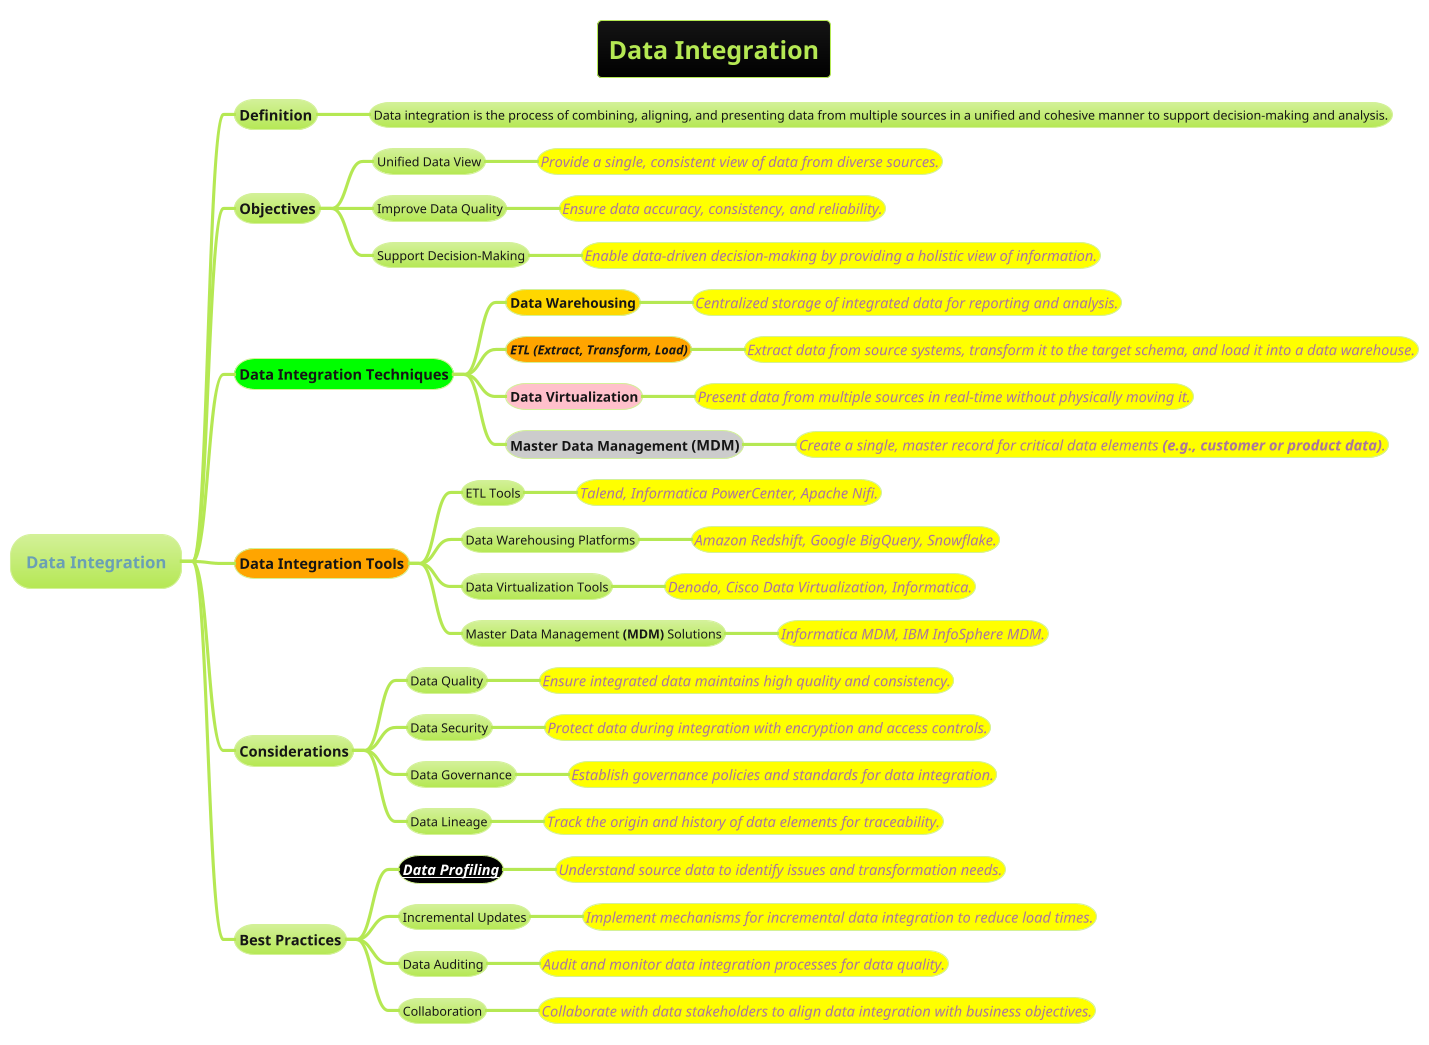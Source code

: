 @startmindmap
title =Data Integration
!theme hacker

* Data Integration
** Definition
*** Data integration is the process of combining, aligning, and presenting data from multiple sources in a unified and cohesive manner to support decision-making and analysis.

** Objectives
*** Unified Data View
****[#yellow] <i><size:14>Provide a single, consistent view of data from diverse sources.
*** Improve Data Quality
****[#yellow] <i><size:14>Ensure data accuracy, consistency, and reliability.
*** Support Decision-Making
****[#yellow] <i><size:14>Enable data-driven decision-making by providing a holistic view of information.

**[#lime] Data Integration Techniques
***[#gold] ===Data Warehousing
****[#yellow] <i><size:14>Centralized storage of integrated data for reporting and analysis.

***[#orange] <i>**ETL (Extract, Transform, Load)**
****[#yellow] <i><size:14>Extract data from source systems, transform it to the target schema, and load it into a data warehouse.

***[#pink] ===Data Virtualization
****[#yellow] <i><size:14>Present data from multiple sources in real-time without physically moving it.

***[#c] ===Master Data Management **(MDM)**
****[#yellow] <i><size:14>Create a single, master record for critical data elements **(e.g., customer or product data)**.

**[#orange] Data Integration Tools
*** ETL Tools
****[#yellow] <i><size:14>Talend, Informatica PowerCenter, Apache Nifi.

*** Data Warehousing Platforms
****[#yellow] <i><size:14>Amazon Redshift, Google BigQuery, Snowflake.

*** Data Virtualization Tools
****[#yellow] <i><size:14>Denodo, Cisco Data Virtualization, Informatica.

*** Master Data Management **(MDM)** Solutions
****[#yellow] <i><size:14>Informatica MDM, IBM InfoSphere MDM.

** Considerations
*** Data Quality
****[#yellow] <i><size:14>Ensure integrated data maintains high quality and consistency.

*** Data Security
****[#yellow] <i><size:14>Protect data during integration with encryption and access controls.

*** Data Governance
****[#yellow] <i><size:14>Establish governance policies and standards for data integration.

*** Data Lineage
****[#yellow] <i><size:14>Track the origin and history of data elements for traceability.

** Best Practices
***[#black] <b><i><size:14>[[docs/AI-ML-DL-Data-Science-and-BigData/data-science/data-engineering/Data-Profiling.puml Data Profiling]]
****[#yellow] <i><size:14>Understand source data to identify issues and transformation needs.

*** Incremental Updates
****[#yellow] <i><size:14>Implement mechanisms for incremental data integration to reduce load times.

*** Data Auditing
****[#yellow] <i><size:14>Audit and monitor data integration processes for data quality.

*** Collaboration
****[#yellow] <i><size:14>Collaborate with data stakeholders to align data integration with business objectives.

@endmindmap
